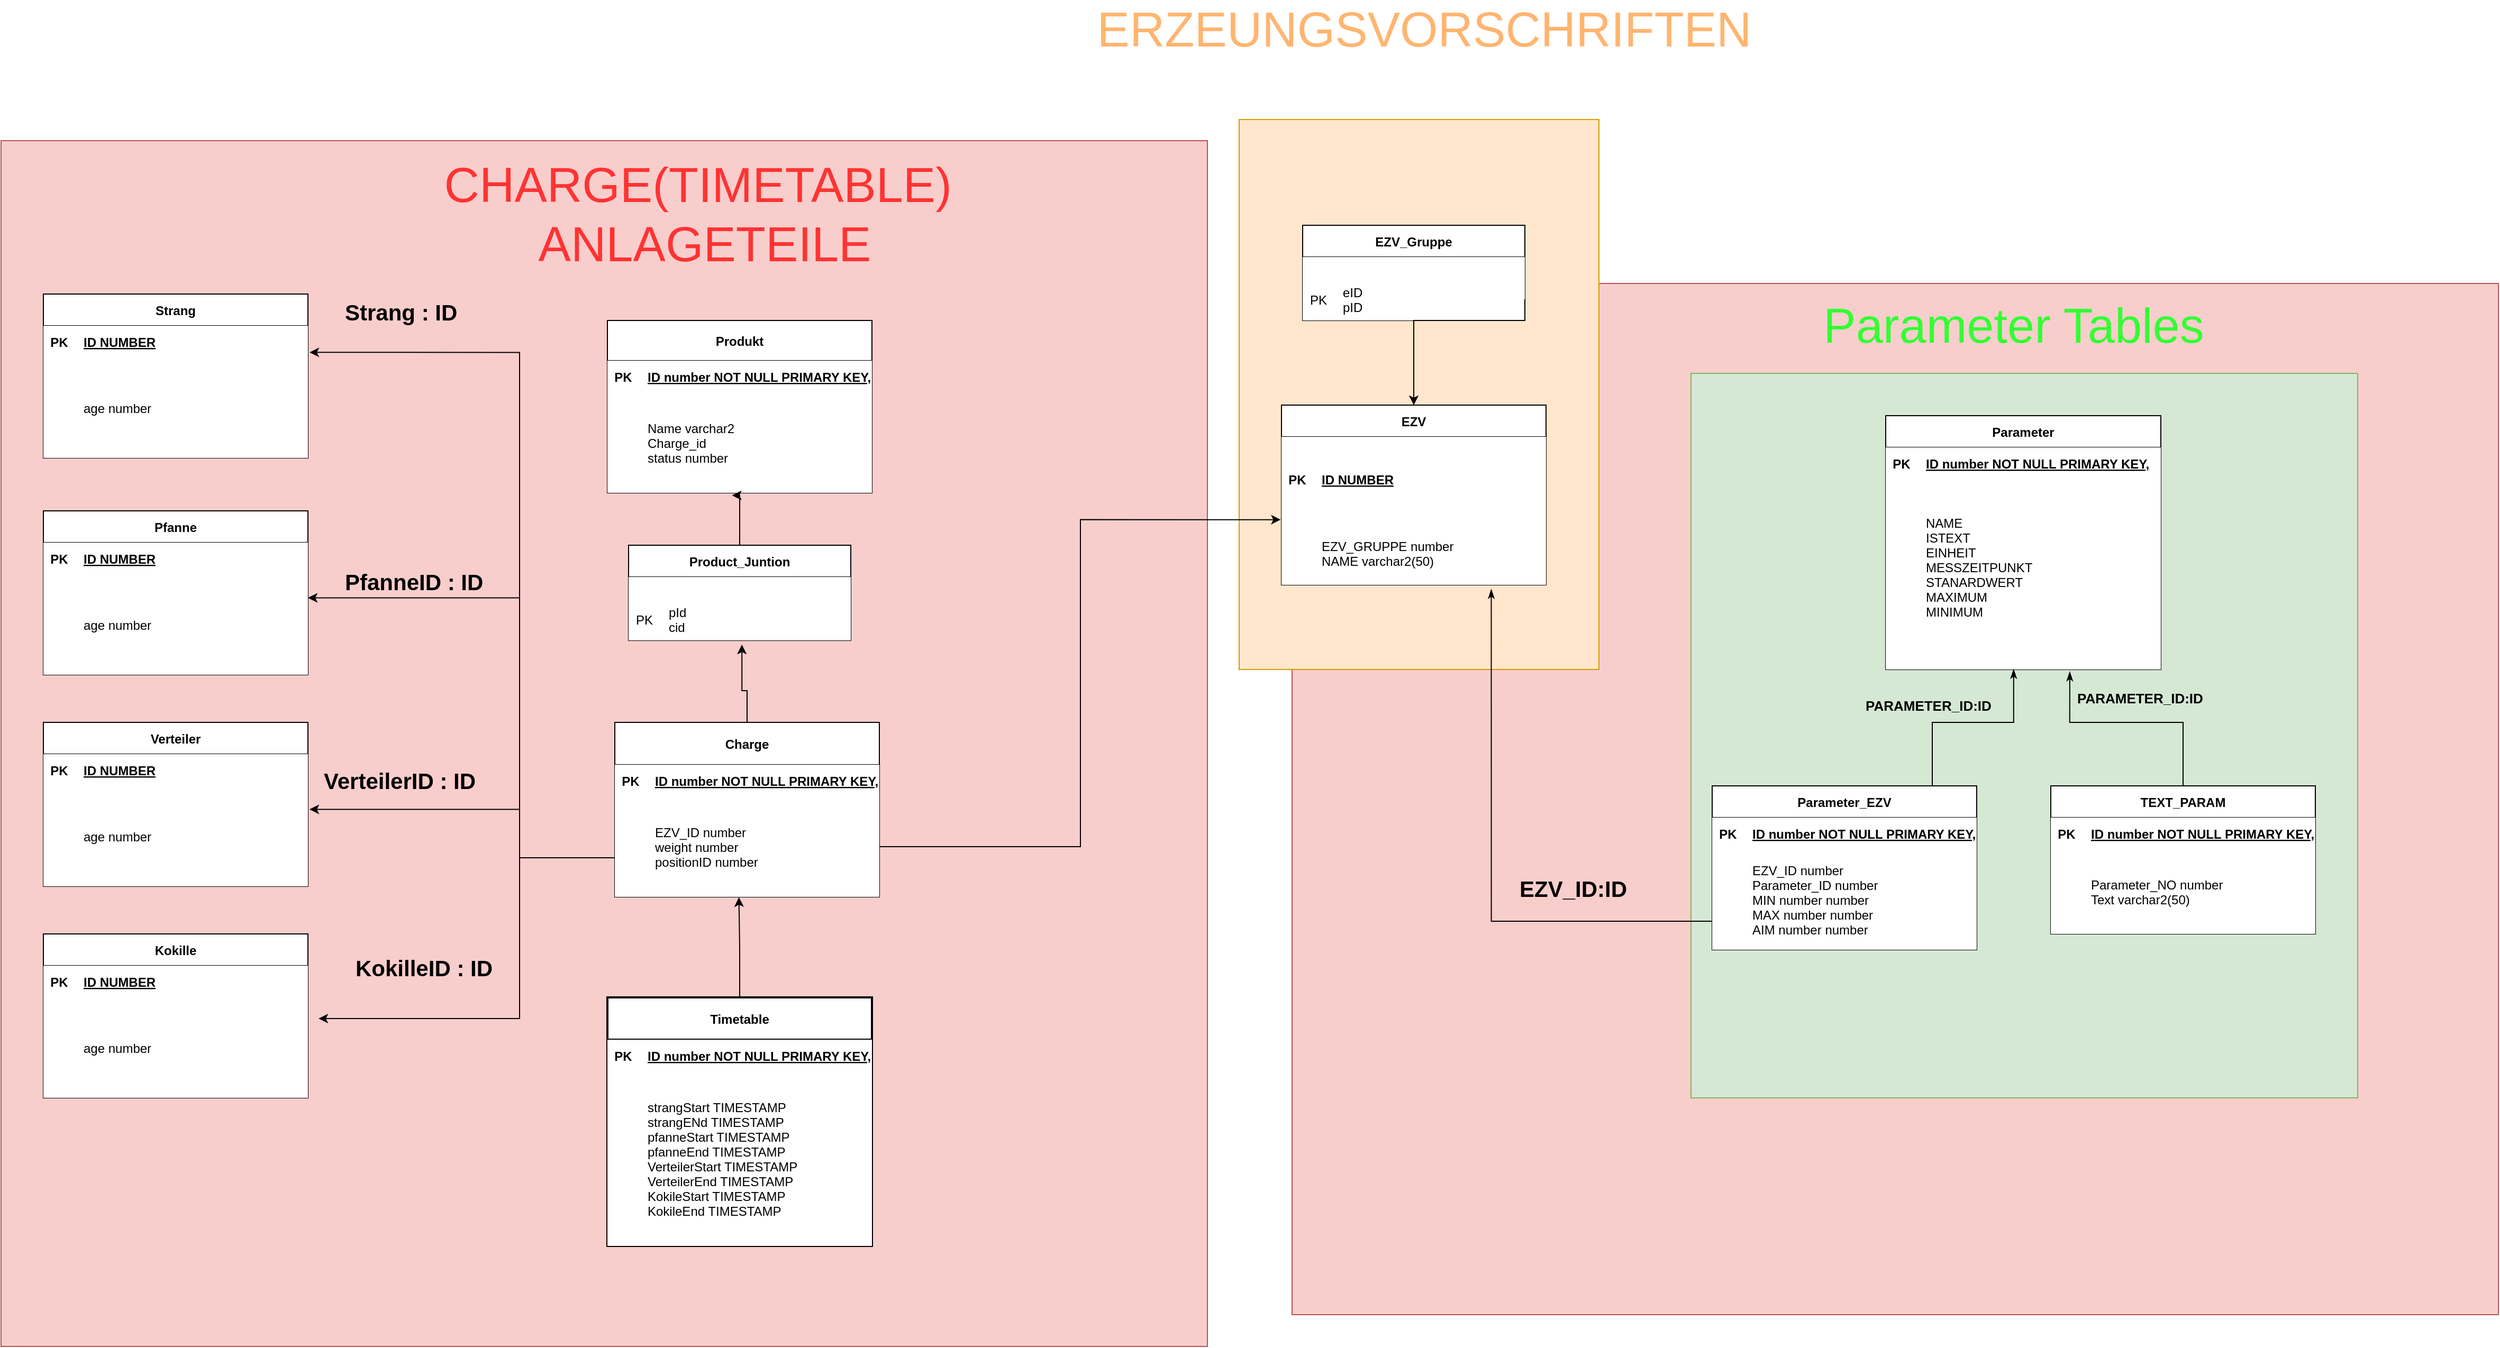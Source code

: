 <mxfile version="13.2.4" type="device"><diagram id="6zJ_AYQ3I7p9YDJe8uGd" name="Page-1"><mxGraphModel dx="3384" dy="2181" grid="1" gridSize="10" guides="1" tooltips="1" connect="1" arrows="1" fold="1" page="1" pageScale="1" pageWidth="827" pageHeight="1169" math="0" shadow="0"><root><mxCell id="0"/><mxCell id="1" parent="0"/><mxCell id="nymQCs6yoshasXCY6Ja--181" value="" style="rounded=0;whiteSpace=wrap;html=1;fillColor=#f8cecc;strokeColor=#b85450;" parent="1" vertex="1"><mxGeometry x="-1400" y="-200" width="1140" height="1140" as="geometry"/></mxCell><mxCell id="Yt_AFCfQSSV00qjEu8N--1" value="" style="rounded=0;whiteSpace=wrap;html=1;fillColor=#f8cecc;strokeColor=#b85450;" vertex="1" parent="1"><mxGeometry x="-180" y="-65" width="1140" height="975" as="geometry"/></mxCell><mxCell id="nymQCs6yoshasXCY6Ja--180" value="" style="rounded=0;whiteSpace=wrap;html=1;fillColor=#ffe6cc;strokeColor=#d79b00;" parent="1" vertex="1"><mxGeometry x="-230" y="-220" width="340" height="520" as="geometry"/></mxCell><mxCell id="nymQCs6yoshasXCY6Ja--179" value="" style="rounded=0;whiteSpace=wrap;html=1;fillColor=#d5e8d4;strokeColor=#82b366;" parent="1" vertex="1"><mxGeometry x="197" y="20" width="630" height="685" as="geometry"/></mxCell><mxCell id="nymQCs6yoshasXCY6Ja--119" value="&lt;b&gt;&lt;font style=&quot;font-size: 21px&quot;&gt;PfanneID : ID&lt;/font&gt;&lt;/b&gt;" style="text;html=1;strokeColor=none;fillColor=none;spacing=5;spacingTop=-20;whiteSpace=wrap;overflow=hidden;rounded=0;" parent="1" vertex="1"><mxGeometry x="-1080" y="215" width="190" height="10" as="geometry"/></mxCell><mxCell id="nymQCs6yoshasXCY6Ja--120" value="&lt;b&gt;&lt;font style=&quot;font-size: 21px&quot;&gt;VerteilerID : ID&lt;/font&gt;&lt;/b&gt;" style="text;html=1;strokeColor=none;fillColor=none;spacing=5;spacingTop=-20;whiteSpace=wrap;overflow=hidden;rounded=0;" parent="1" vertex="1"><mxGeometry x="-1100" y="403" width="190" height="30" as="geometry"/></mxCell><mxCell id="nymQCs6yoshasXCY6Ja--121" value="&lt;b&gt;&lt;font style=&quot;font-size: 21px&quot;&gt;KokilleID : ID&lt;/font&gt;&lt;/b&gt;" style="text;html=1;strokeColor=none;fillColor=none;spacing=5;spacingTop=-20;whiteSpace=wrap;overflow=hidden;rounded=0;" parent="1" vertex="1"><mxGeometry x="-1070" y="580" width="190" height="20" as="geometry"/></mxCell><mxCell id="nymQCs6yoshasXCY6Ja--171" value="&lt;b&gt;&lt;font style=&quot;font-size: 21px&quot;&gt;EZV_ID:ID&lt;/font&gt;&lt;/b&gt;" style="text;html=1;strokeColor=none;fillColor=none;spacing=5;spacingTop=-20;whiteSpace=wrap;overflow=hidden;rounded=0;" parent="1" vertex="1"><mxGeometry x="30" y="505" width="120" height="25" as="geometry"/></mxCell><mxCell id="nymQCs6yoshasXCY6Ja--172" value="&lt;b&gt;&lt;font style=&quot;font-size: 13px&quot;&gt;PARAMETER_ID:ID&lt;/font&gt;&lt;/b&gt;" style="text;html=1;strokeColor=none;fillColor=none;spacing=5;spacingTop=-20;whiteSpace=wrap;overflow=hidden;rounded=0;" parent="1" vertex="1"><mxGeometry x="357" y="336.5" width="190" height="20" as="geometry"/></mxCell><mxCell id="nymQCs6yoshasXCY6Ja--173" value="&lt;b&gt;&lt;font style=&quot;font-size: 13px&quot;&gt;PARAMETER_ID:ID&lt;/font&gt;&lt;/b&gt;" style="text;html=1;strokeColor=none;fillColor=none;spacing=5;spacingTop=-20;whiteSpace=wrap;overflow=hidden;rounded=0;" parent="1" vertex="1"><mxGeometry x="557" y="330" width="190" height="33" as="geometry"/></mxCell><mxCell id="nymQCs6yoshasXCY6Ja--175" style="edgeStyle=orthogonalEdgeStyle;rounded=0;orthogonalLoop=1;jettySize=auto;html=1;exitX=0.75;exitY=0;exitDx=0;exitDy=0;entryX=0.465;entryY=0.998;entryDx=0;entryDy=0;entryPerimeter=0;endArrow=classicThin;endFill=1;" parent="1" source="nymQCs6yoshasXCY6Ja--139" target="nymQCs6yoshasXCY6Ja--151" edge="1"><mxGeometry relative="1" as="geometry"><Array as="points"><mxPoint x="425" y="350"/><mxPoint x="502" y="350"/></Array></mxGeometry></mxCell><mxCell id="nymQCs6yoshasXCY6Ja--174" style="edgeStyle=orthogonalEdgeStyle;rounded=0;orthogonalLoop=1;jettySize=auto;html=1;exitX=0.5;exitY=0;exitDx=0;exitDy=0;entryX=0.669;entryY=1.011;entryDx=0;entryDy=0;entryPerimeter=0;endArrow=classicThin;endFill=1;" parent="1" source="nymQCs6yoshasXCY6Ja--163" target="nymQCs6yoshasXCY6Ja--151" edge="1"><mxGeometry relative="1" as="geometry"><Array as="points"><mxPoint x="662" y="350"/><mxPoint x="555" y="350"/></Array></mxGeometry></mxCell><mxCell id="nymQCs6yoshasXCY6Ja--177" style="edgeStyle=orthogonalEdgeStyle;rounded=0;orthogonalLoop=1;jettySize=auto;html=1;exitX=0;exitY=0.5;exitDx=0;exitDy=0;entryX=0.793;entryY=1.068;entryDx=0;entryDy=0;entryPerimeter=0;endArrow=classicThin;endFill=1;" parent="1" source="nymQCs6yoshasXCY6Ja--143" target="nymQCs6yoshasXCY6Ja--90" edge="1"><mxGeometry relative="1" as="geometry"><Array as="points"><mxPoint x="8" y="538"/></Array></mxGeometry></mxCell><mxCell id="nymQCs6yoshasXCY6Ja--86" value="EZV" style="shape=table;startSize=30;container=1;collapsible=1;childLayout=tableLayout;fixedRows=1;rowLines=0;fontStyle=1;align=center;resizeLast=1;" parent="1" vertex="1"><mxGeometry x="-190" y="50" width="250" height="170" as="geometry"><mxRectangle x="120" y="110" width="130" height="30" as="alternateBounds"/></mxGeometry></mxCell><mxCell id="nymQCs6yoshasXCY6Ja--87" value="" style="shape=partialRectangle;collapsible=0;dropTarget=0;pointerEvents=0;fillColor=none;points=[[0,0.5],[1,0.5]];portConstraint=eastwest;top=0;left=0;right=0;bottom=1;" parent="nymQCs6yoshasXCY6Ja--86" vertex="1"><mxGeometry y="30" width="250" height="80" as="geometry"/></mxCell><mxCell id="nymQCs6yoshasXCY6Ja--88" value="PK" style="shape=partialRectangle;overflow=hidden;connectable=0;top=0;left=0;bottom=0;right=0;fontStyle=1;" parent="nymQCs6yoshasXCY6Ja--87" vertex="1"><mxGeometry width="30" height="80" as="geometry"/></mxCell><mxCell id="nymQCs6yoshasXCY6Ja--89" value="ID NUMBER" style="shape=partialRectangle;overflow=hidden;connectable=0;top=0;left=0;bottom=0;right=0;align=left;spacingLeft=6;fontStyle=5;" parent="nymQCs6yoshasXCY6Ja--87" vertex="1"><mxGeometry x="30" width="220" height="80" as="geometry"/></mxCell><mxCell id="nymQCs6yoshasXCY6Ja--90" value="" style="shape=partialRectangle;collapsible=0;dropTarget=0;pointerEvents=0;fillColor=none;points=[[0,0.5],[1,0.5]];portConstraint=eastwest;top=0;left=0;right=0;bottom=0;" parent="nymQCs6yoshasXCY6Ja--86" vertex="1"><mxGeometry y="110" width="250" height="60" as="geometry"/></mxCell><mxCell id="nymQCs6yoshasXCY6Ja--91" value="" style="shape=partialRectangle;overflow=hidden;connectable=0;top=0;left=0;bottom=0;right=0;" parent="nymQCs6yoshasXCY6Ja--90" vertex="1"><mxGeometry width="30" height="60" as="geometry"/></mxCell><mxCell id="nymQCs6yoshasXCY6Ja--92" value="EZV_GRUPPE number&#10;NAME varchar2(50)" style="shape=partialRectangle;overflow=hidden;connectable=0;top=0;left=0;bottom=0;right=0;align=left;spacingLeft=6;" parent="nymQCs6yoshasXCY6Ja--90" vertex="1"><mxGeometry x="30" width="220" height="60" as="geometry"/></mxCell><mxCell id="nymQCs6yoshasXCY6Ja--182" value="&lt;font style=&quot;font-size: 46px&quot;&gt;&lt;font color=&quot;#ff3333&quot; style=&quot;font-size: 46px&quot;&gt;CHARGE(TIMETABLE)&amp;nbsp;&lt;br&gt;ANLAGETEILE&lt;/font&gt;&lt;br&gt;&lt;/font&gt;" style="text;html=1;strokeColor=none;fillColor=none;align=center;verticalAlign=middle;whiteSpace=wrap;rounded=0;" parent="1" vertex="1"><mxGeometry x="-940" y="-140" width="410" height="20" as="geometry"/></mxCell><mxCell id="nymQCs6yoshasXCY6Ja--184" value="&lt;font style=&quot;font-size: 46px&quot;&gt;&lt;font color=&quot;#ffb570&quot;&gt;ERZEUNGSVORSCHRIFTEN&lt;/font&gt;&lt;br&gt;&lt;/font&gt;" style="text;html=1;strokeColor=none;fillColor=none;align=center;verticalAlign=middle;whiteSpace=wrap;rounded=0;" parent="1" vertex="1"><mxGeometry x="-260" y="-310" width="410" height="10" as="geometry"/></mxCell><mxCell id="nymQCs6yoshasXCY6Ja--190" value="&lt;font style=&quot;font-size: 46px&quot;&gt;&lt;font color=&quot;#33ff33&quot;&gt;Parameter Tables&lt;/font&gt;&lt;br&gt;&lt;/font&gt;" style="text;html=1;strokeColor=none;fillColor=none;align=center;verticalAlign=middle;whiteSpace=wrap;rounded=0;" parent="1" vertex="1"><mxGeometry x="297" y="-30" width="410" height="10" as="geometry"/></mxCell><mxCell id="nymQCs6yoshasXCY6Ja--251" value="&lt;b&gt;&lt;font style=&quot;font-size: 21px&quot;&gt;Strang : ID&lt;/font&gt;&lt;/b&gt;" style="text;html=1;strokeColor=none;fillColor=none;spacing=5;spacingTop=-20;whiteSpace=wrap;overflow=hidden;rounded=0;" parent="1" vertex="1"><mxGeometry x="-1080" y="-40" width="190" height="20" as="geometry"/></mxCell><mxCell id="nymQCs6yoshasXCY6Ja--123" value="EZV_Gruppe" style="shape=table;startSize=30;container=1;collapsible=1;childLayout=tableLayout;fixedRows=1;rowLines=0;fontStyle=1;align=center;resizeLast=1;" parent="1" vertex="1"><mxGeometry x="-170" y="-120" width="210" height="90" as="geometry"><mxRectangle x="120" y="110" width="130" height="30" as="alternateBounds"/></mxGeometry></mxCell><mxCell id="nymQCs6yoshasXCY6Ja--124" value="" style="shape=partialRectangle;collapsible=0;dropTarget=0;pointerEvents=0;fillColor=none;points=[[0,0.5],[1,0.5]];portConstraint=eastwest;top=0;left=0;right=0;bottom=1;" parent="nymQCs6yoshasXCY6Ja--123" vertex="1"><mxGeometry y="30" width="210" height="20" as="geometry"/></mxCell><mxCell id="nymQCs6yoshasXCY6Ja--125" value="" style="shape=partialRectangle;overflow=hidden;connectable=0;top=0;left=0;bottom=0;right=0;fontStyle=1;" parent="nymQCs6yoshasXCY6Ja--124" vertex="1"><mxGeometry width="30" height="20" as="geometry"/></mxCell><mxCell id="nymQCs6yoshasXCY6Ja--126" value="" style="shape=partialRectangle;overflow=hidden;connectable=0;top=0;left=0;bottom=0;right=0;align=left;spacingLeft=6;fontStyle=5;" parent="nymQCs6yoshasXCY6Ja--124" vertex="1"><mxGeometry x="30" width="180" height="20" as="geometry"/></mxCell><mxCell id="nymQCs6yoshasXCY6Ja--127" value="" style="shape=partialRectangle;collapsible=0;dropTarget=0;pointerEvents=0;fillColor=none;points=[[0,0.5],[1,0.5]];portConstraint=eastwest;top=0;left=0;right=0;bottom=0;" parent="nymQCs6yoshasXCY6Ja--123" vertex="1"><mxGeometry y="50" width="210" height="40" as="geometry"/></mxCell><mxCell id="nymQCs6yoshasXCY6Ja--128" value="PK" style="shape=partialRectangle;overflow=hidden;connectable=0;top=0;left=0;bottom=0;right=0;" parent="nymQCs6yoshasXCY6Ja--127" vertex="1"><mxGeometry width="30" height="40" as="geometry"/></mxCell><mxCell id="nymQCs6yoshasXCY6Ja--129" value="eID&#10;pID" style="shape=partialRectangle;overflow=hidden;connectable=0;top=0;left=0;bottom=0;right=0;align=left;spacingLeft=6;" parent="nymQCs6yoshasXCY6Ja--127" vertex="1"><mxGeometry x="30" width="180" height="40" as="geometry"/></mxCell><mxCell id="Gzt3GfH78frZaqFLkOcU-1" style="edgeStyle=orthogonalEdgeStyle;rounded=0;orthogonalLoop=1;jettySize=auto;html=1;exitX=0;exitY=0.5;exitDx=0;exitDy=0;entryX=1.04;entryY=0.211;entryDx=0;entryDy=0;entryPerimeter=0;" parent="1" source="nymQCs6yoshasXCY6Ja--55" target="nymQCs6yoshasXCY6Ja--97" edge="1"><mxGeometry relative="1" as="geometry"><Array as="points"><mxPoint x="-910" y="478"/><mxPoint x="-910" y="630"/></Array></mxGeometry></mxCell><mxCell id="Gzt3GfH78frZaqFLkOcU-2" style="edgeStyle=orthogonalEdgeStyle;rounded=0;orthogonalLoop=1;jettySize=auto;html=1;exitX=0;exitY=0.5;exitDx=0;exitDy=0;entryX=1.006;entryY=0.234;entryDx=0;entryDy=0;entryPerimeter=0;" parent="1" source="nymQCs6yoshasXCY6Ja--55" target="nymQCs6yoshasXCY6Ja--104" edge="1"><mxGeometry relative="1" as="geometry"><Array as="points"><mxPoint x="-910" y="478"/><mxPoint x="-910" y="432"/></Array></mxGeometry></mxCell><mxCell id="Gzt3GfH78frZaqFLkOcU-3" style="edgeStyle=orthogonalEdgeStyle;rounded=0;orthogonalLoop=1;jettySize=auto;html=1;exitX=0;exitY=0.5;exitDx=0;exitDy=0;entryX=1;entryY=0.234;entryDx=0;entryDy=0;entryPerimeter=0;" parent="1" source="nymQCs6yoshasXCY6Ja--55" target="nymQCs6yoshasXCY6Ja--111" edge="1"><mxGeometry relative="1" as="geometry"><Array as="points"><mxPoint x="-910" y="478"/><mxPoint x="-910" y="232"/></Array></mxGeometry></mxCell><mxCell id="Gzt3GfH78frZaqFLkOcU-4" style="edgeStyle=orthogonalEdgeStyle;rounded=0;orthogonalLoop=1;jettySize=auto;html=1;exitX=0;exitY=0.5;exitDx=0;exitDy=0;entryX=1.006;entryY=-0.051;entryDx=0;entryDy=0;entryPerimeter=0;" parent="1" source="nymQCs6yoshasXCY6Ja--55" target="nymQCs6yoshasXCY6Ja--205" edge="1"><mxGeometry relative="1" as="geometry"><Array as="points"><mxPoint x="-910" y="478"/><mxPoint x="-910"/></Array></mxGeometry></mxCell><mxCell id="nymQCs6yoshasXCY6Ja--201" value="Strang" style="shape=table;startSize=30;container=1;collapsible=1;childLayout=tableLayout;fixedRows=1;rowLines=0;fontStyle=1;align=center;resizeLast=1;" parent="1" vertex="1"><mxGeometry x="-1360" y="-55" width="250" height="155" as="geometry"><mxRectangle x="120" y="110" width="130" height="30" as="alternateBounds"/></mxGeometry></mxCell><mxCell id="nymQCs6yoshasXCY6Ja--202" value="" style="shape=partialRectangle;collapsible=0;dropTarget=0;pointerEvents=0;fillColor=none;points=[[0,0.5],[1,0.5]];portConstraint=eastwest;top=0;left=0;right=0;bottom=1;" parent="nymQCs6yoshasXCY6Ja--201" vertex="1"><mxGeometry y="30" width="250" height="30" as="geometry"/></mxCell><mxCell id="nymQCs6yoshasXCY6Ja--203" value="PK" style="shape=partialRectangle;overflow=hidden;connectable=0;top=0;left=0;bottom=0;right=0;fontStyle=1;" parent="nymQCs6yoshasXCY6Ja--202" vertex="1"><mxGeometry width="30" height="30" as="geometry"/></mxCell><mxCell id="nymQCs6yoshasXCY6Ja--204" value="ID NUMBER" style="shape=partialRectangle;overflow=hidden;connectable=0;top=0;left=0;bottom=0;right=0;align=left;spacingLeft=6;fontStyle=5;" parent="nymQCs6yoshasXCY6Ja--202" vertex="1"><mxGeometry x="30" width="220" height="30" as="geometry"/></mxCell><mxCell id="nymQCs6yoshasXCY6Ja--205" value="" style="shape=partialRectangle;collapsible=0;dropTarget=0;pointerEvents=0;fillColor=none;points=[[0,0.5],[1,0.5]];portConstraint=eastwest;top=0;left=0;right=0;bottom=0;" parent="nymQCs6yoshasXCY6Ja--201" vertex="1"><mxGeometry y="60" width="250" height="95" as="geometry"/></mxCell><mxCell id="nymQCs6yoshasXCY6Ja--206" value="" style="shape=partialRectangle;overflow=hidden;connectable=0;top=0;left=0;bottom=0;right=0;" parent="nymQCs6yoshasXCY6Ja--205" vertex="1"><mxGeometry width="30" height="95" as="geometry"/></mxCell><mxCell id="nymQCs6yoshasXCY6Ja--207" value="age number" style="shape=partialRectangle;overflow=hidden;connectable=0;top=0;left=0;bottom=0;right=0;align=left;spacingLeft=6;" parent="nymQCs6yoshasXCY6Ja--205" vertex="1"><mxGeometry x="30" width="220" height="95" as="geometry"/></mxCell><mxCell id="nymQCs6yoshasXCY6Ja--107" value="Pfanne" style="shape=table;startSize=30;container=1;collapsible=1;childLayout=tableLayout;fixedRows=1;rowLines=0;fontStyle=1;align=center;resizeLast=1;" parent="1" vertex="1"><mxGeometry x="-1360" y="150" width="250" height="155" as="geometry"><mxRectangle x="120" y="110" width="130" height="30" as="alternateBounds"/></mxGeometry></mxCell><mxCell id="nymQCs6yoshasXCY6Ja--108" value="" style="shape=partialRectangle;collapsible=0;dropTarget=0;pointerEvents=0;fillColor=none;points=[[0,0.5],[1,0.5]];portConstraint=eastwest;top=0;left=0;right=0;bottom=1;" parent="nymQCs6yoshasXCY6Ja--107" vertex="1"><mxGeometry y="30" width="250" height="30" as="geometry"/></mxCell><mxCell id="nymQCs6yoshasXCY6Ja--109" value="PK" style="shape=partialRectangle;overflow=hidden;connectable=0;top=0;left=0;bottom=0;right=0;fontStyle=1;" parent="nymQCs6yoshasXCY6Ja--108" vertex="1"><mxGeometry width="30" height="30" as="geometry"/></mxCell><mxCell id="nymQCs6yoshasXCY6Ja--110" value="ID NUMBER" style="shape=partialRectangle;overflow=hidden;connectable=0;top=0;left=0;bottom=0;right=0;align=left;spacingLeft=6;fontStyle=5;" parent="nymQCs6yoshasXCY6Ja--108" vertex="1"><mxGeometry x="30" width="220" height="30" as="geometry"/></mxCell><mxCell id="nymQCs6yoshasXCY6Ja--111" value="" style="shape=partialRectangle;collapsible=0;dropTarget=0;pointerEvents=0;fillColor=none;points=[[0,0.5],[1,0.5]];portConstraint=eastwest;top=0;left=0;right=0;bottom=0;" parent="nymQCs6yoshasXCY6Ja--107" vertex="1"><mxGeometry y="60" width="250" height="95" as="geometry"/></mxCell><mxCell id="nymQCs6yoshasXCY6Ja--112" value="" style="shape=partialRectangle;overflow=hidden;connectable=0;top=0;left=0;bottom=0;right=0;" parent="nymQCs6yoshasXCY6Ja--111" vertex="1"><mxGeometry width="30" height="95" as="geometry"/></mxCell><mxCell id="nymQCs6yoshasXCY6Ja--113" value="age number" style="shape=partialRectangle;overflow=hidden;connectable=0;top=0;left=0;bottom=0;right=0;align=left;spacingLeft=6;" parent="nymQCs6yoshasXCY6Ja--111" vertex="1"><mxGeometry x="30" width="220" height="95" as="geometry"/></mxCell><mxCell id="nymQCs6yoshasXCY6Ja--100" value="Verteiler" style="shape=table;startSize=30;container=1;collapsible=1;childLayout=tableLayout;fixedRows=1;rowLines=0;fontStyle=1;align=center;resizeLast=1;" parent="1" vertex="1"><mxGeometry x="-1360" y="350" width="250" height="155" as="geometry"><mxRectangle x="120" y="110" width="130" height="30" as="alternateBounds"/></mxGeometry></mxCell><mxCell id="nymQCs6yoshasXCY6Ja--101" value="" style="shape=partialRectangle;collapsible=0;dropTarget=0;pointerEvents=0;fillColor=none;points=[[0,0.5],[1,0.5]];portConstraint=eastwest;top=0;left=0;right=0;bottom=1;" parent="nymQCs6yoshasXCY6Ja--100" vertex="1"><mxGeometry y="30" width="250" height="30" as="geometry"/></mxCell><mxCell id="nymQCs6yoshasXCY6Ja--102" value="PK" style="shape=partialRectangle;overflow=hidden;connectable=0;top=0;left=0;bottom=0;right=0;fontStyle=1;" parent="nymQCs6yoshasXCY6Ja--101" vertex="1"><mxGeometry width="30" height="30" as="geometry"/></mxCell><mxCell id="nymQCs6yoshasXCY6Ja--103" value="ID NUMBER" style="shape=partialRectangle;overflow=hidden;connectable=0;top=0;left=0;bottom=0;right=0;align=left;spacingLeft=6;fontStyle=5;" parent="nymQCs6yoshasXCY6Ja--101" vertex="1"><mxGeometry x="30" width="220" height="30" as="geometry"/></mxCell><mxCell id="nymQCs6yoshasXCY6Ja--104" value="" style="shape=partialRectangle;collapsible=0;dropTarget=0;pointerEvents=0;fillColor=none;points=[[0,0.5],[1,0.5]];portConstraint=eastwest;top=0;left=0;right=0;bottom=0;" parent="nymQCs6yoshasXCY6Ja--100" vertex="1"><mxGeometry y="60" width="250" height="95" as="geometry"/></mxCell><mxCell id="nymQCs6yoshasXCY6Ja--105" value="" style="shape=partialRectangle;overflow=hidden;connectable=0;top=0;left=0;bottom=0;right=0;" parent="nymQCs6yoshasXCY6Ja--104" vertex="1"><mxGeometry width="30" height="95" as="geometry"/></mxCell><mxCell id="nymQCs6yoshasXCY6Ja--106" value="age number" style="shape=partialRectangle;overflow=hidden;connectable=0;top=0;left=0;bottom=0;right=0;align=left;spacingLeft=6;" parent="nymQCs6yoshasXCY6Ja--104" vertex="1"><mxGeometry x="30" width="220" height="95" as="geometry"/></mxCell><mxCell id="nymQCs6yoshasXCY6Ja--93" value="Kokille" style="shape=table;startSize=30;container=1;collapsible=1;childLayout=tableLayout;fixedRows=1;rowLines=0;fontStyle=1;align=center;resizeLast=1;" parent="1" vertex="1"><mxGeometry x="-1360" y="550" width="250" height="155" as="geometry"><mxRectangle x="120" y="110" width="130" height="30" as="alternateBounds"/></mxGeometry></mxCell><mxCell id="nymQCs6yoshasXCY6Ja--94" value="" style="shape=partialRectangle;collapsible=0;dropTarget=0;pointerEvents=0;fillColor=none;points=[[0,0.5],[1,0.5]];portConstraint=eastwest;top=0;left=0;right=0;bottom=1;" parent="nymQCs6yoshasXCY6Ja--93" vertex="1"><mxGeometry y="30" width="250" height="30" as="geometry"/></mxCell><mxCell id="nymQCs6yoshasXCY6Ja--95" value="PK" style="shape=partialRectangle;overflow=hidden;connectable=0;top=0;left=0;bottom=0;right=0;fontStyle=1;" parent="nymQCs6yoshasXCY6Ja--94" vertex="1"><mxGeometry width="30" height="30" as="geometry"/></mxCell><mxCell id="nymQCs6yoshasXCY6Ja--96" value="ID NUMBER" style="shape=partialRectangle;overflow=hidden;connectable=0;top=0;left=0;bottom=0;right=0;align=left;spacingLeft=6;fontStyle=5;" parent="nymQCs6yoshasXCY6Ja--94" vertex="1"><mxGeometry x="30" width="220" height="30" as="geometry"/></mxCell><mxCell id="nymQCs6yoshasXCY6Ja--97" value="" style="shape=partialRectangle;collapsible=0;dropTarget=0;pointerEvents=0;fillColor=none;points=[[0,0.5],[1,0.5]];portConstraint=eastwest;top=0;left=0;right=0;bottom=0;" parent="nymQCs6yoshasXCY6Ja--93" vertex="1"><mxGeometry y="60" width="250" height="95" as="geometry"/></mxCell><mxCell id="nymQCs6yoshasXCY6Ja--98" value="" style="shape=partialRectangle;overflow=hidden;connectable=0;top=0;left=0;bottom=0;right=0;" parent="nymQCs6yoshasXCY6Ja--97" vertex="1"><mxGeometry width="30" height="95" as="geometry"/></mxCell><mxCell id="nymQCs6yoshasXCY6Ja--99" value="age number" style="shape=partialRectangle;overflow=hidden;connectable=0;top=0;left=0;bottom=0;right=0;align=left;spacingLeft=6;" parent="nymQCs6yoshasXCY6Ja--97" vertex="1"><mxGeometry x="30" width="220" height="95" as="geometry"/></mxCell><mxCell id="Yt_AFCfQSSV00qjEu8N--33" style="edgeStyle=orthogonalEdgeStyle;rounded=0;orthogonalLoop=1;jettySize=auto;html=1;exitX=0.5;exitY=0;exitDx=0;exitDy=0;entryX=0.51;entryY=1.1;entryDx=0;entryDy=0;entryPerimeter=0;" edge="1" parent="1" source="nymQCs6yoshasXCY6Ja--51" target="Yt_AFCfQSSV00qjEu8N--29"><mxGeometry relative="1" as="geometry"><Array as="points"><mxPoint x="-695" y="320"/><mxPoint x="-700" y="320"/></Array></mxGeometry></mxCell><mxCell id="nymQCs6yoshasXCY6Ja--51" value="Charge" style="shape=table;startSize=40;container=1;collapsible=1;childLayout=tableLayout;fixedRows=1;rowLines=0;fontStyle=1;align=center;resizeLast=1;" parent="1" vertex="1"><mxGeometry x="-820" y="350" width="250" height="165" as="geometry"><mxRectangle x="120" y="110" width="130" height="30" as="alternateBounds"/></mxGeometry></mxCell><mxCell id="nymQCs6yoshasXCY6Ja--52" value="" style="shape=partialRectangle;collapsible=0;dropTarget=0;pointerEvents=0;fillColor=none;points=[[0,0.5],[1,0.5]];portConstraint=eastwest;top=0;left=0;right=0;bottom=1;" parent="nymQCs6yoshasXCY6Ja--51" vertex="1"><mxGeometry y="40" width="250" height="30" as="geometry"/></mxCell><mxCell id="nymQCs6yoshasXCY6Ja--53" value="PK" style="shape=partialRectangle;overflow=hidden;connectable=0;top=0;left=0;bottom=0;right=0;fontStyle=1;" parent="nymQCs6yoshasXCY6Ja--52" vertex="1"><mxGeometry width="30" height="30" as="geometry"/></mxCell><mxCell id="nymQCs6yoshasXCY6Ja--54" value="ID number NOT NULL PRIMARY KEY," style="shape=partialRectangle;overflow=hidden;connectable=0;top=0;left=0;bottom=0;right=0;align=left;spacingLeft=6;fontStyle=5;" parent="nymQCs6yoshasXCY6Ja--52" vertex="1"><mxGeometry x="30" width="220" height="30" as="geometry"/></mxCell><mxCell id="nymQCs6yoshasXCY6Ja--55" value="" style="shape=partialRectangle;collapsible=0;dropTarget=0;pointerEvents=0;fillColor=none;points=[[0,0.5],[1,0.5]];portConstraint=eastwest;top=0;left=0;right=0;bottom=0;" parent="nymQCs6yoshasXCY6Ja--51" vertex="1"><mxGeometry y="70" width="250" height="95" as="geometry"/></mxCell><mxCell id="nymQCs6yoshasXCY6Ja--56" value="" style="shape=partialRectangle;overflow=hidden;connectable=0;top=0;left=0;bottom=0;right=0;" parent="nymQCs6yoshasXCY6Ja--55" vertex="1"><mxGeometry width="30" height="95" as="geometry"/></mxCell><mxCell id="nymQCs6yoshasXCY6Ja--57" value="EZV_ID number&#10;weight number&#10;positionID number" style="shape=partialRectangle;overflow=hidden;connectable=0;top=0;left=0;bottom=0;right=0;align=left;spacingLeft=6;" parent="nymQCs6yoshasXCY6Ja--55" vertex="1"><mxGeometry x="30" width="220" height="95" as="geometry"/></mxCell><mxCell id="nymQCs6yoshasXCY6Ja--163" value="TEXT_PARAM" style="shape=table;startSize=30;container=1;collapsible=1;childLayout=tableLayout;fixedRows=1;rowLines=0;fontStyle=1;align=center;resizeLast=1;" parent="1" vertex="1"><mxGeometry x="537" y="410" width="250" height="140" as="geometry"><mxRectangle x="120" y="110" width="130" height="30" as="alternateBounds"/></mxGeometry></mxCell><mxCell id="nymQCs6yoshasXCY6Ja--164" value="" style="shape=partialRectangle;collapsible=0;dropTarget=0;pointerEvents=0;fillColor=none;points=[[0,0.5],[1,0.5]];portConstraint=eastwest;top=0;left=0;right=0;bottom=1;" parent="nymQCs6yoshasXCY6Ja--163" vertex="1"><mxGeometry y="30" width="250" height="30" as="geometry"/></mxCell><mxCell id="nymQCs6yoshasXCY6Ja--165" value="PK" style="shape=partialRectangle;overflow=hidden;connectable=0;top=0;left=0;bottom=0;right=0;fontStyle=1;" parent="nymQCs6yoshasXCY6Ja--164" vertex="1"><mxGeometry width="30" height="30" as="geometry"/></mxCell><mxCell id="nymQCs6yoshasXCY6Ja--166" value="ID number NOT NULL PRIMARY KEY," style="shape=partialRectangle;overflow=hidden;connectable=0;top=0;left=0;bottom=0;right=0;align=left;spacingLeft=6;fontStyle=5;" parent="nymQCs6yoshasXCY6Ja--164" vertex="1"><mxGeometry x="30" width="220" height="30" as="geometry"/></mxCell><mxCell id="nymQCs6yoshasXCY6Ja--167" value="" style="shape=partialRectangle;collapsible=0;dropTarget=0;pointerEvents=0;fillColor=none;points=[[0,0.5],[1,0.5]];portConstraint=eastwest;top=0;left=0;right=0;bottom=0;" parent="nymQCs6yoshasXCY6Ja--163" vertex="1"><mxGeometry y="60" width="250" height="80" as="geometry"/></mxCell><mxCell id="nymQCs6yoshasXCY6Ja--168" value="" style="shape=partialRectangle;overflow=hidden;connectable=0;top=0;left=0;bottom=0;right=0;" parent="nymQCs6yoshasXCY6Ja--167" vertex="1"><mxGeometry width="30" height="80" as="geometry"/></mxCell><mxCell id="nymQCs6yoshasXCY6Ja--169" value="Parameter_NO number&#10;Text varchar2(50)" style="shape=partialRectangle;overflow=hidden;connectable=0;top=0;left=0;bottom=0;right=0;align=left;spacingLeft=6;" parent="nymQCs6yoshasXCY6Ja--167" vertex="1"><mxGeometry x="30" width="220" height="80" as="geometry"/></mxCell><mxCell id="nymQCs6yoshasXCY6Ja--139" value="Parameter_EZV" style="shape=table;startSize=30;container=1;collapsible=1;childLayout=tableLayout;fixedRows=1;rowLines=0;fontStyle=1;align=center;resizeLast=1;" parent="1" vertex="1"><mxGeometry x="217" y="410" width="250" height="155" as="geometry"><mxRectangle x="120" y="110" width="130" height="30" as="alternateBounds"/></mxGeometry></mxCell><mxCell id="nymQCs6yoshasXCY6Ja--140" value="" style="shape=partialRectangle;collapsible=0;dropTarget=0;pointerEvents=0;fillColor=none;points=[[0,0.5],[1,0.5]];portConstraint=eastwest;top=0;left=0;right=0;bottom=1;" parent="nymQCs6yoshasXCY6Ja--139" vertex="1"><mxGeometry y="30" width="250" height="30" as="geometry"/></mxCell><mxCell id="nymQCs6yoshasXCY6Ja--141" value="PK" style="shape=partialRectangle;overflow=hidden;connectable=0;top=0;left=0;bottom=0;right=0;fontStyle=1;" parent="nymQCs6yoshasXCY6Ja--140" vertex="1"><mxGeometry width="30" height="30" as="geometry"/></mxCell><mxCell id="nymQCs6yoshasXCY6Ja--142" value="ID number NOT NULL PRIMARY KEY," style="shape=partialRectangle;overflow=hidden;connectable=0;top=0;left=0;bottom=0;right=0;align=left;spacingLeft=6;fontStyle=5;" parent="nymQCs6yoshasXCY6Ja--140" vertex="1"><mxGeometry x="30" width="220" height="30" as="geometry"/></mxCell><mxCell id="nymQCs6yoshasXCY6Ja--143" value="" style="shape=partialRectangle;collapsible=0;dropTarget=0;pointerEvents=0;fillColor=none;points=[[0,0.5],[1,0.5]];portConstraint=eastwest;top=0;left=0;right=0;bottom=0;" parent="nymQCs6yoshasXCY6Ja--139" vertex="1"><mxGeometry y="60" width="250" height="95" as="geometry"/></mxCell><mxCell id="nymQCs6yoshasXCY6Ja--144" value="" style="shape=partialRectangle;overflow=hidden;connectable=0;top=0;left=0;bottom=0;right=0;" parent="nymQCs6yoshasXCY6Ja--143" vertex="1"><mxGeometry width="30" height="95" as="geometry"/></mxCell><mxCell id="nymQCs6yoshasXCY6Ja--145" value="EZV_ID number&#10;Parameter_ID number&#10;MIN number number&#10;MAX number number&#10;AIM number number" style="shape=partialRectangle;overflow=hidden;connectable=0;top=0;left=0;bottom=0;right=0;align=left;spacingLeft=6;" parent="nymQCs6yoshasXCY6Ja--143" vertex="1"><mxGeometry x="30" width="220" height="95" as="geometry"/></mxCell><mxCell id="nymQCs6yoshasXCY6Ja--147" value="Parameter" style="shape=table;startSize=30;container=1;collapsible=1;childLayout=tableLayout;fixedRows=1;rowLines=0;fontStyle=1;align=center;resizeLast=1;" parent="1" vertex="1"><mxGeometry x="381" y="60" width="260" height="240" as="geometry"/></mxCell><mxCell id="nymQCs6yoshasXCY6Ja--148" value="" style="shape=partialRectangle;collapsible=0;dropTarget=0;pointerEvents=0;fillColor=none;points=[[0,0.5],[1,0.5]];portConstraint=eastwest;top=0;left=0;right=0;bottom=1;" parent="nymQCs6yoshasXCY6Ja--147" vertex="1"><mxGeometry y="30" width="260" height="30" as="geometry"/></mxCell><mxCell id="nymQCs6yoshasXCY6Ja--149" value="PK" style="shape=partialRectangle;overflow=hidden;connectable=0;top=0;left=0;bottom=0;right=0;fontStyle=1;" parent="nymQCs6yoshasXCY6Ja--148" vertex="1"><mxGeometry width="30" height="30" as="geometry"/></mxCell><mxCell id="nymQCs6yoshasXCY6Ja--150" value="ID number NOT NULL PRIMARY KEY, " style="shape=partialRectangle;overflow=hidden;connectable=0;top=0;left=0;bottom=0;right=0;align=left;spacingLeft=6;fontStyle=5;" parent="nymQCs6yoshasXCY6Ja--148" vertex="1"><mxGeometry x="30" width="230" height="30" as="geometry"/></mxCell><mxCell id="nymQCs6yoshasXCY6Ja--151" value="" style="shape=partialRectangle;collapsible=0;dropTarget=0;pointerEvents=0;fillColor=none;points=[[0,0.5],[1,0.5]];portConstraint=eastwest;top=0;left=0;right=0;bottom=0;" parent="nymQCs6yoshasXCY6Ja--147" vertex="1"><mxGeometry y="60" width="260" height="180" as="geometry"/></mxCell><mxCell id="nymQCs6yoshasXCY6Ja--152" value="" style="shape=partialRectangle;overflow=hidden;connectable=0;top=0;left=0;bottom=0;right=0;" parent="nymQCs6yoshasXCY6Ja--151" vertex="1"><mxGeometry width="30" height="180" as="geometry"/></mxCell><mxCell id="nymQCs6yoshasXCY6Ja--153" value="NAME&#10;ISTEXT&#10;EINHEIT&#10;MESSZEITPUNKT&#10;STANARDWERT&#10;MAXIMUM&#10;MINIMUM&#10;" style="shape=partialRectangle;overflow=hidden;connectable=0;top=0;left=0;bottom=0;right=0;align=left;spacingLeft=6;" parent="nymQCs6yoshasXCY6Ja--151" vertex="1"><mxGeometry x="30" width="230" height="180" as="geometry"/></mxCell><mxCell id="Yt_AFCfQSSV00qjEu8N--5" style="edgeStyle=orthogonalEdgeStyle;rounded=0;orthogonalLoop=1;jettySize=auto;html=1;exitX=1;exitY=0.5;exitDx=0;exitDy=0;" edge="1" parent="1" source="nymQCs6yoshasXCY6Ja--127" target="nymQCs6yoshasXCY6Ja--86"><mxGeometry relative="1" as="geometry"><Array as="points"><mxPoint x="40" y="-30"/><mxPoint x="-65" y="-30"/></Array></mxGeometry></mxCell><mxCell id="Yt_AFCfQSSV00qjEu8N--6" style="edgeStyle=orthogonalEdgeStyle;rounded=0;orthogonalLoop=1;jettySize=auto;html=1;exitX=1;exitY=0.5;exitDx=0;exitDy=0;entryX=-0.003;entryY=-0.028;entryDx=0;entryDy=0;entryPerimeter=0;" edge="1" parent="1" source="nymQCs6yoshasXCY6Ja--55" target="nymQCs6yoshasXCY6Ja--90"><mxGeometry relative="1" as="geometry"/></mxCell><mxCell id="Yt_AFCfQSSV00qjEu8N--7" value="Produkt" style="shape=table;startSize=38;container=1;collapsible=1;childLayout=tableLayout;fixedRows=1;rowLines=0;fontStyle=1;align=center;resizeLast=1;" vertex="1" parent="1"><mxGeometry x="-827" y="-30" width="250" height="163" as="geometry"><mxRectangle x="120" y="110" width="130" height="30" as="alternateBounds"/></mxGeometry></mxCell><mxCell id="Yt_AFCfQSSV00qjEu8N--8" value="" style="shape=partialRectangle;collapsible=0;dropTarget=0;pointerEvents=0;fillColor=none;points=[[0,0.5],[1,0.5]];portConstraint=eastwest;top=0;left=0;right=0;bottom=1;" vertex="1" parent="Yt_AFCfQSSV00qjEu8N--7"><mxGeometry y="38" width="250" height="30" as="geometry"/></mxCell><mxCell id="Yt_AFCfQSSV00qjEu8N--9" value="PK" style="shape=partialRectangle;overflow=hidden;connectable=0;top=0;left=0;bottom=0;right=0;fontStyle=1;" vertex="1" parent="Yt_AFCfQSSV00qjEu8N--8"><mxGeometry width="30" height="30" as="geometry"/></mxCell><mxCell id="Yt_AFCfQSSV00qjEu8N--10" value="ID number NOT NULL PRIMARY KEY," style="shape=partialRectangle;overflow=hidden;connectable=0;top=0;left=0;bottom=0;right=0;align=left;spacingLeft=6;fontStyle=5;" vertex="1" parent="Yt_AFCfQSSV00qjEu8N--8"><mxGeometry x="30" width="220" height="30" as="geometry"/></mxCell><mxCell id="Yt_AFCfQSSV00qjEu8N--11" value="" style="shape=partialRectangle;collapsible=0;dropTarget=0;pointerEvents=0;fillColor=none;points=[[0,0.5],[1,0.5]];portConstraint=eastwest;top=0;left=0;right=0;bottom=0;" vertex="1" parent="Yt_AFCfQSSV00qjEu8N--7"><mxGeometry y="68" width="250" height="95" as="geometry"/></mxCell><mxCell id="Yt_AFCfQSSV00qjEu8N--12" value="" style="shape=partialRectangle;overflow=hidden;connectable=0;top=0;left=0;bottom=0;right=0;" vertex="1" parent="Yt_AFCfQSSV00qjEu8N--11"><mxGeometry width="30" height="95" as="geometry"/></mxCell><mxCell id="Yt_AFCfQSSV00qjEu8N--13" value="Name varchar2&#10;Charge_id&#10;status number" style="shape=partialRectangle;overflow=hidden;connectable=0;top=0;left=0;bottom=0;right=0;align=left;spacingLeft=6;" vertex="1" parent="Yt_AFCfQSSV00qjEu8N--11"><mxGeometry x="30" width="220" height="95" as="geometry"/></mxCell><mxCell id="Yt_AFCfQSSV00qjEu8N--34" style="edgeStyle=orthogonalEdgeStyle;rounded=0;orthogonalLoop=1;jettySize=auto;html=1;exitX=0.5;exitY=0;exitDx=0;exitDy=0;entryX=0.471;entryY=1.025;entryDx=0;entryDy=0;entryPerimeter=0;" edge="1" parent="1" source="Yt_AFCfQSSV00qjEu8N--25" target="Yt_AFCfQSSV00qjEu8N--11"><mxGeometry relative="1" as="geometry"><Array as="points"><mxPoint x="-702" y="135"/></Array></mxGeometry></mxCell><mxCell id="Yt_AFCfQSSV00qjEu8N--25" value="Product_Juntion" style="shape=table;startSize=30;container=1;collapsible=1;childLayout=tableLayout;fixedRows=1;rowLines=0;fontStyle=1;align=center;resizeLast=1;" vertex="1" parent="1"><mxGeometry x="-807" y="182.5" width="210" height="90" as="geometry"><mxRectangle x="120" y="110" width="130" height="30" as="alternateBounds"/></mxGeometry></mxCell><mxCell id="Yt_AFCfQSSV00qjEu8N--26" value="" style="shape=partialRectangle;collapsible=0;dropTarget=0;pointerEvents=0;fillColor=none;points=[[0,0.5],[1,0.5]];portConstraint=eastwest;top=0;left=0;right=0;bottom=1;" vertex="1" parent="Yt_AFCfQSSV00qjEu8N--25"><mxGeometry y="30" width="210" height="20" as="geometry"/></mxCell><mxCell id="Yt_AFCfQSSV00qjEu8N--27" value="" style="shape=partialRectangle;overflow=hidden;connectable=0;top=0;left=0;bottom=0;right=0;fontStyle=1;" vertex="1" parent="Yt_AFCfQSSV00qjEu8N--26"><mxGeometry width="30" height="20" as="geometry"/></mxCell><mxCell id="Yt_AFCfQSSV00qjEu8N--28" value="" style="shape=partialRectangle;overflow=hidden;connectable=0;top=0;left=0;bottom=0;right=0;align=left;spacingLeft=6;fontStyle=5;" vertex="1" parent="Yt_AFCfQSSV00qjEu8N--26"><mxGeometry x="30" width="180" height="20" as="geometry"/></mxCell><mxCell id="Yt_AFCfQSSV00qjEu8N--29" value="" style="shape=partialRectangle;collapsible=0;dropTarget=0;pointerEvents=0;fillColor=none;points=[[0,0.5],[1,0.5]];portConstraint=eastwest;top=0;left=0;right=0;bottom=0;" vertex="1" parent="Yt_AFCfQSSV00qjEu8N--25"><mxGeometry y="50" width="210" height="40" as="geometry"/></mxCell><mxCell id="Yt_AFCfQSSV00qjEu8N--30" value="PK" style="shape=partialRectangle;overflow=hidden;connectable=0;top=0;left=0;bottom=0;right=0;" vertex="1" parent="Yt_AFCfQSSV00qjEu8N--29"><mxGeometry width="30" height="40" as="geometry"/></mxCell><mxCell id="Yt_AFCfQSSV00qjEu8N--31" value="pId&#10;cid" style="shape=partialRectangle;overflow=hidden;connectable=0;top=0;left=0;bottom=0;right=0;align=left;spacingLeft=6;" vertex="1" parent="Yt_AFCfQSSV00qjEu8N--29"><mxGeometry x="30" width="180" height="40" as="geometry"/></mxCell><mxCell id="Yt_AFCfQSSV00qjEu8N--35" style="edgeStyle=orthogonalEdgeStyle;rounded=0;orthogonalLoop=1;jettySize=auto;html=1;exitX=0.5;exitY=0;exitDx=0;exitDy=0;entryX=0.469;entryY=1.004;entryDx=0;entryDy=0;entryPerimeter=0;" edge="1" parent="1" source="nymQCs6yoshasXCY6Ja--208" target="nymQCs6yoshasXCY6Ja--55"><mxGeometry relative="1" as="geometry"/></mxCell><mxCell id="nymQCs6yoshasXCY6Ja--208" value="Timetable" style="shape=table;startSize=40;container=1;collapsible=1;childLayout=tableLayout;fixedRows=1;rowLines=0;fontStyle=1;align=center;resizeLast=1;strokeWidth=2;" parent="1" vertex="1"><mxGeometry x="-827" y="610" width="250" height="235" as="geometry"><mxRectangle x="120" y="110" width="130" height="30" as="alternateBounds"/></mxGeometry></mxCell><mxCell id="nymQCs6yoshasXCY6Ja--209" value="" style="shape=partialRectangle;collapsible=0;dropTarget=0;pointerEvents=0;fillColor=none;points=[[0,0.5],[1,0.5]];portConstraint=eastwest;top=0;left=0;right=0;bottom=1;" parent="nymQCs6yoshasXCY6Ja--208" vertex="1"><mxGeometry y="40" width="250" height="30" as="geometry"/></mxCell><mxCell id="nymQCs6yoshasXCY6Ja--210" value="PK" style="shape=partialRectangle;overflow=hidden;connectable=0;top=0;left=0;bottom=0;right=0;fontStyle=1;" parent="nymQCs6yoshasXCY6Ja--209" vertex="1"><mxGeometry width="30" height="30" as="geometry"/></mxCell><mxCell id="nymQCs6yoshasXCY6Ja--211" value="ID number NOT NULL PRIMARY KEY," style="shape=partialRectangle;overflow=hidden;connectable=0;top=0;left=0;bottom=0;right=0;align=left;spacingLeft=6;fontStyle=5;" parent="nymQCs6yoshasXCY6Ja--209" vertex="1"><mxGeometry x="30" width="220" height="30" as="geometry"/></mxCell><mxCell id="nymQCs6yoshasXCY6Ja--212" value="" style="shape=partialRectangle;collapsible=0;dropTarget=0;pointerEvents=0;fillColor=none;points=[[0,0.5],[1,0.5]];portConstraint=eastwest;top=0;left=0;right=0;bottom=0;" parent="nymQCs6yoshasXCY6Ja--208" vertex="1"><mxGeometry y="70" width="250" height="165" as="geometry"/></mxCell><mxCell id="nymQCs6yoshasXCY6Ja--213" value="" style="shape=partialRectangle;overflow=hidden;connectable=0;top=0;left=0;bottom=0;right=0;" parent="nymQCs6yoshasXCY6Ja--212" vertex="1"><mxGeometry width="30" height="165" as="geometry"/></mxCell><mxCell id="nymQCs6yoshasXCY6Ja--214" value="strangStart TIMESTAMP&#10;strangENd TIMESTAMP&#10;pfanneStart TIMESTAMP&#10;pfanneEnd TIMESTAMP&#10;VerteilerStart TIMESTAMP&#10;VerteilerEnd TIMESTAMP&#10;KokileStart TIMESTAMP&#10;KokileEnd TIMESTAMP" style="shape=partialRectangle;overflow=hidden;connectable=0;top=0;left=0;bottom=0;right=0;align=left;spacingLeft=6;" parent="nymQCs6yoshasXCY6Ja--212" vertex="1"><mxGeometry x="30" width="220" height="165" as="geometry"/></mxCell></root></mxGraphModel></diagram></mxfile>